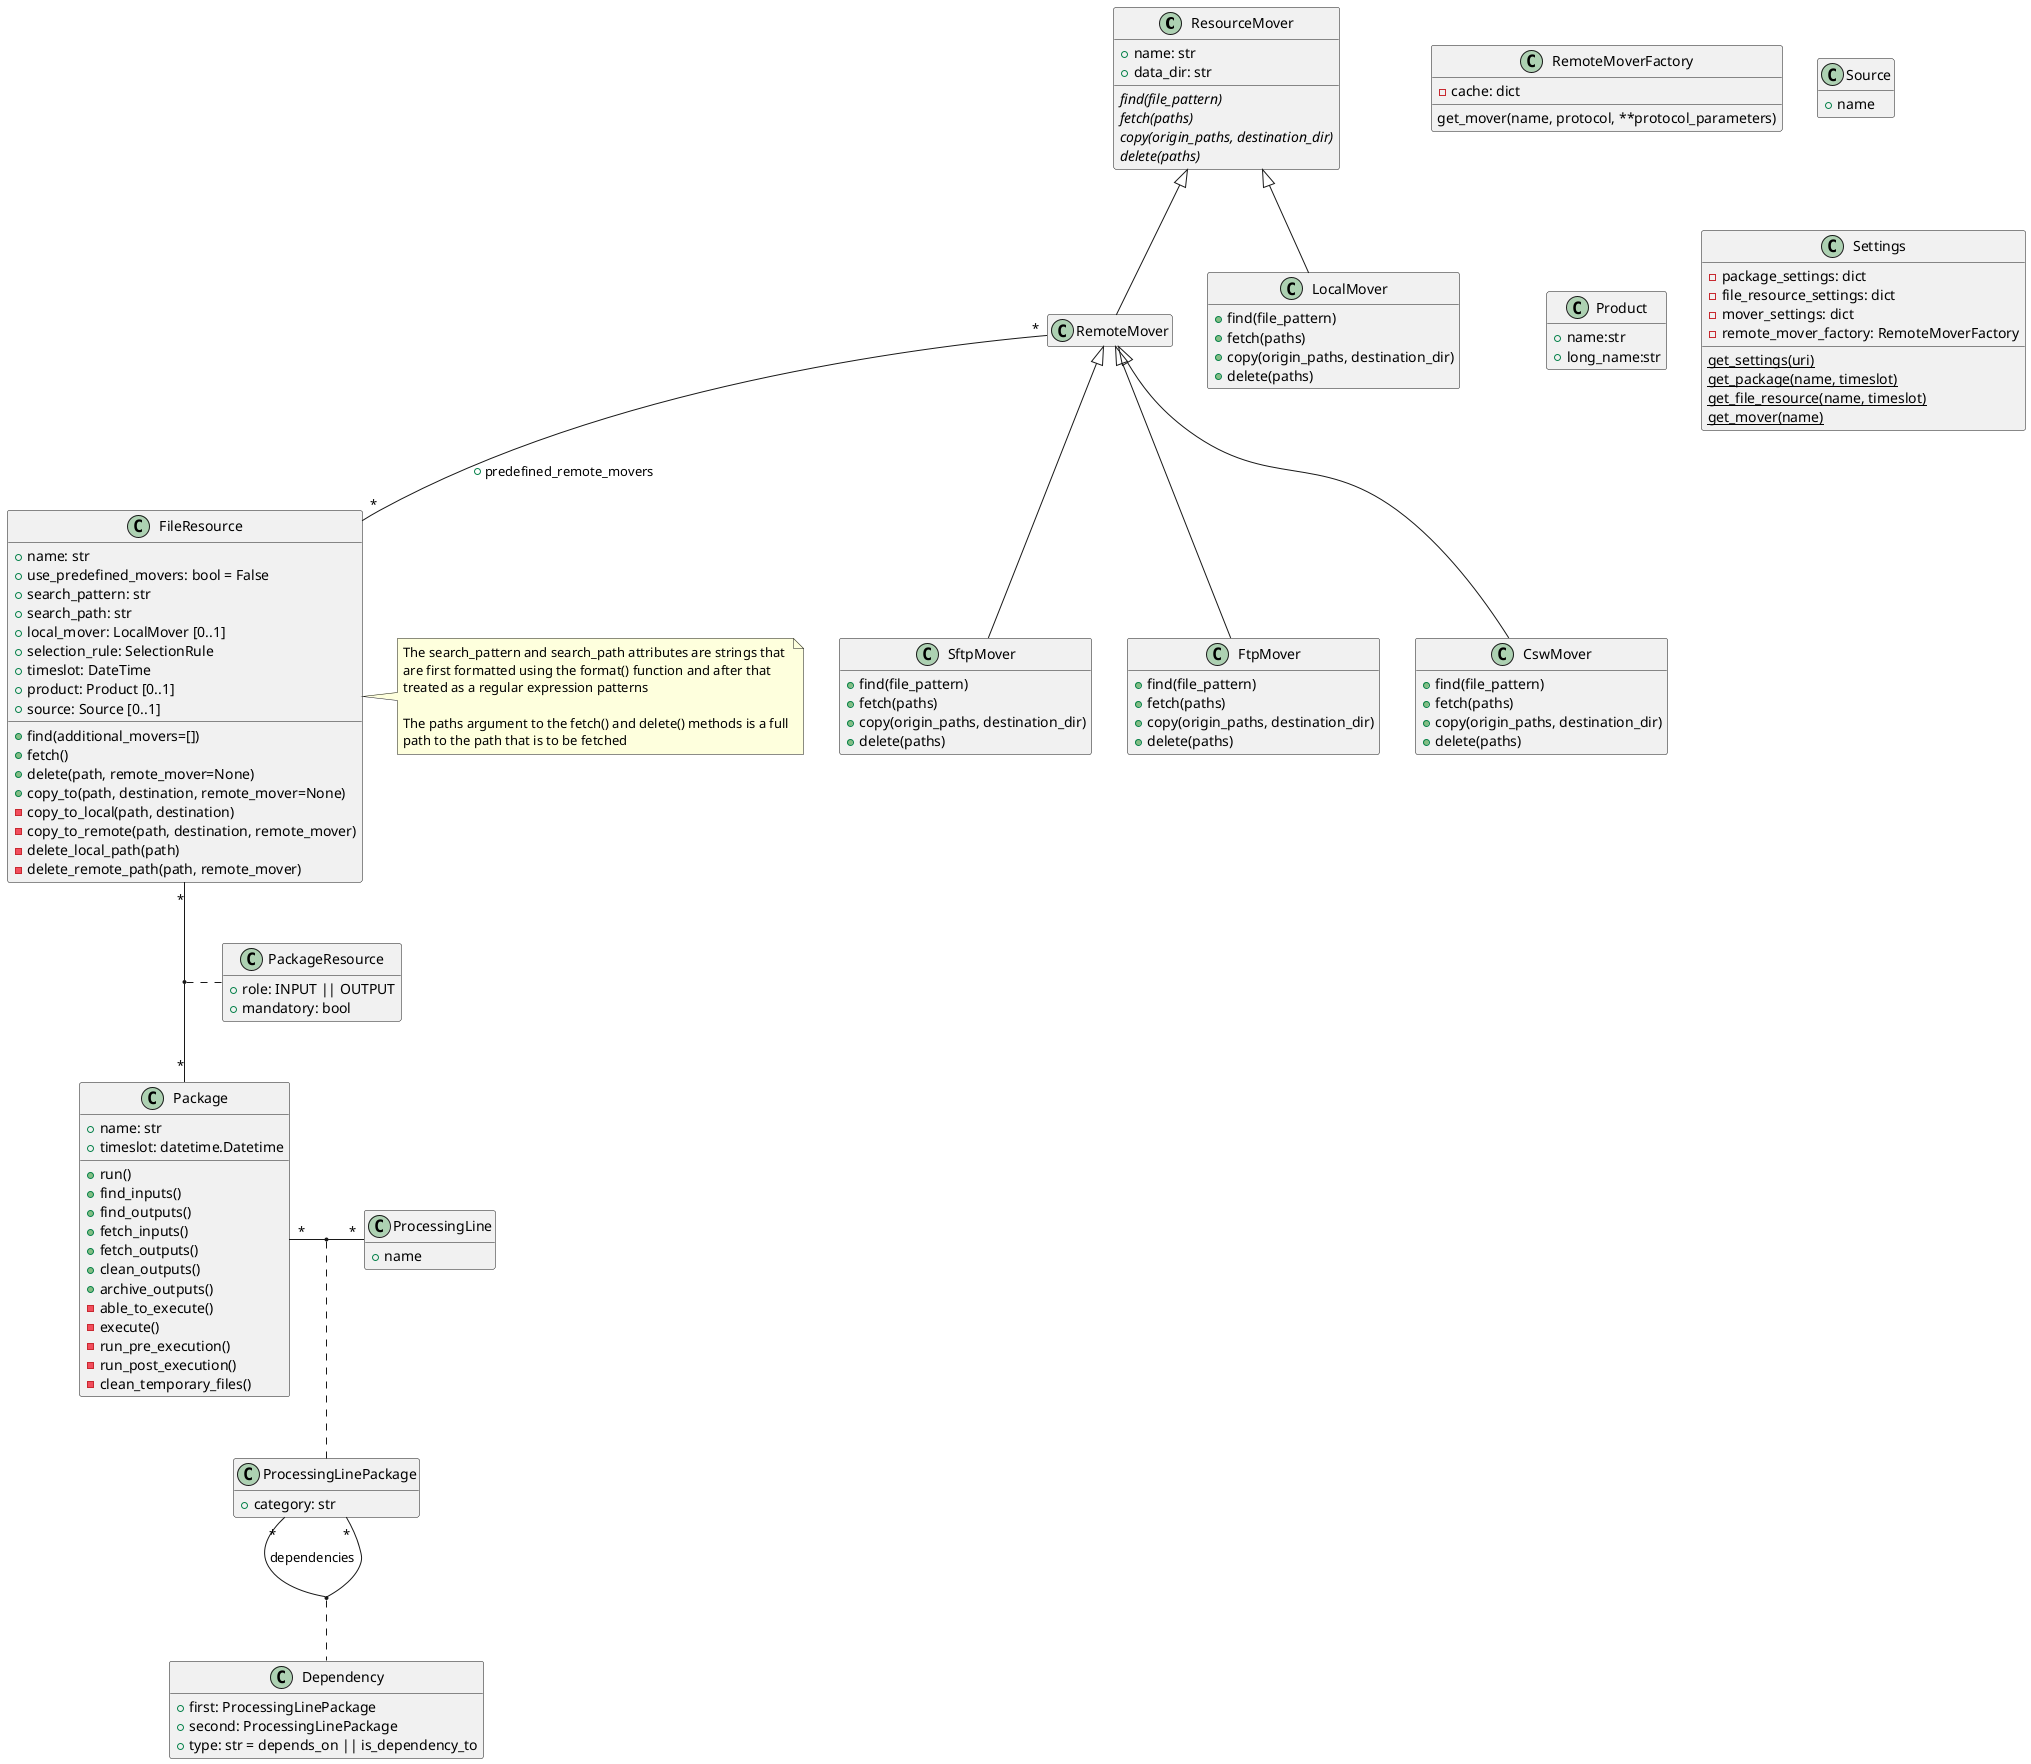 @startuml

hide empty attributes
hide empty methods

ResourceMover <|-- LocalMover
ResourceMover <|-- RemoteMover
RemoteMover <|-- SftpMover
RemoteMover <|-- FtpMover
RemoteMover <|-- CswMover
FileResource "*" -up- "*" RemoteMover : +predefined_remote_movers
FileResource "*" -- "*" Package
(FileResource, Package) .. PackageResource
Package "*" - "*" ProcessingLine
(Package, ProcessingLine) .. ProcessingLinePackage
ProcessingLinePackage "*" -- "*" ProcessingLinePackage : +dependencies
(ProcessingLinePackage, ProcessingLinePackage) .. Dependency

class ResourceMover {
    +name: str
    +data_dir: str
    {abstract}find(file_pattern)
    {abstract}fetch(paths)
    {abstract}copy(origin_paths, destination_dir)
    {abstract}delete(paths)
}

class LocalMover {
    +find(file_pattern)
    +fetch(paths)
    +copy(origin_paths, destination_dir)
    +delete(paths)
}

class RemoteMoverFactory {
    -cache: dict
    get_mover(name, protocol, **protocol_parameters)
}

class SftpMover {
    +find(file_pattern)
    +fetch(paths)
    +copy(origin_paths, destination_dir)
    +delete(paths)
}

class FtpMover {
    +find(file_pattern)
    +fetch(paths)
    +copy(origin_paths, destination_dir)
    +delete(paths)
}

class CswMover {
    +find(file_pattern)
    +fetch(paths)
    +copy(origin_paths, destination_dir)
    +delete(paths)
}

class Package {
    +name: str
    +timeslot: datetime.Datetime
    +run()
    +find_inputs()
    +find_outputs()
    +fetch_inputs()
    +fetch_outputs()
    +clean_outputs()
    +archive_outputs()
    -able_to_execute()
    -execute()
    -run_pre_execution()
    -run_post_execution()
    -clean_temporary_files()
}

class PackageResource {
    +role: INPUT || OUTPUT
    +mandatory: bool
}

class FileResource {
    +name: str
    +use_predefined_movers: bool = False
    +search_pattern: str
    +search_path: str
    +local_mover: LocalMover [0..1]
    +selection_rule: SelectionRule
    +timeslot: DateTime
    +product: Product [0..1]
    +source: Source [0..1]
    +find(additional_movers=[])
    +fetch()
    +delete(path, remote_mover=None)
    +copy_to(path, destination, remote_mover=None)
    -copy_to_local(path, destination)
    -copy_to_remote(path, destination, remote_mover)
    -delete_local_path(path)
    -delete_remote_path(path, remote_mover)
}

class Source {
    +name
}

class Product {
    +name:str
    +long_name:str
}

class ProcessingLine {
    +name
}

class ProcessingLinePackage {
    +category: str
}

class Settings {
    -package_settings: dict
    -file_resource_settings: dict
    -mover_settings: dict
    -remote_mover_factory: RemoteMoverFactory
    {static} get_settings(uri)
    {static} get_package(name, timeslot)
    {static} get_file_resource(name, timeslot)
    {static} get_mover(name)
}

class Dependency {
    +first: ProcessingLinePackage
    +second: ProcessingLinePackage
    +type: str = depends_on || is_dependency_to
}

note right of FileResource
The search_pattern and search_path attributes are strings that
are first formatted using the format() function and after that
treated as a regular expression patterns

The paths argument to the fetch() and delete() methods is a full
path to the path that is to be fetched
end note

@enduml